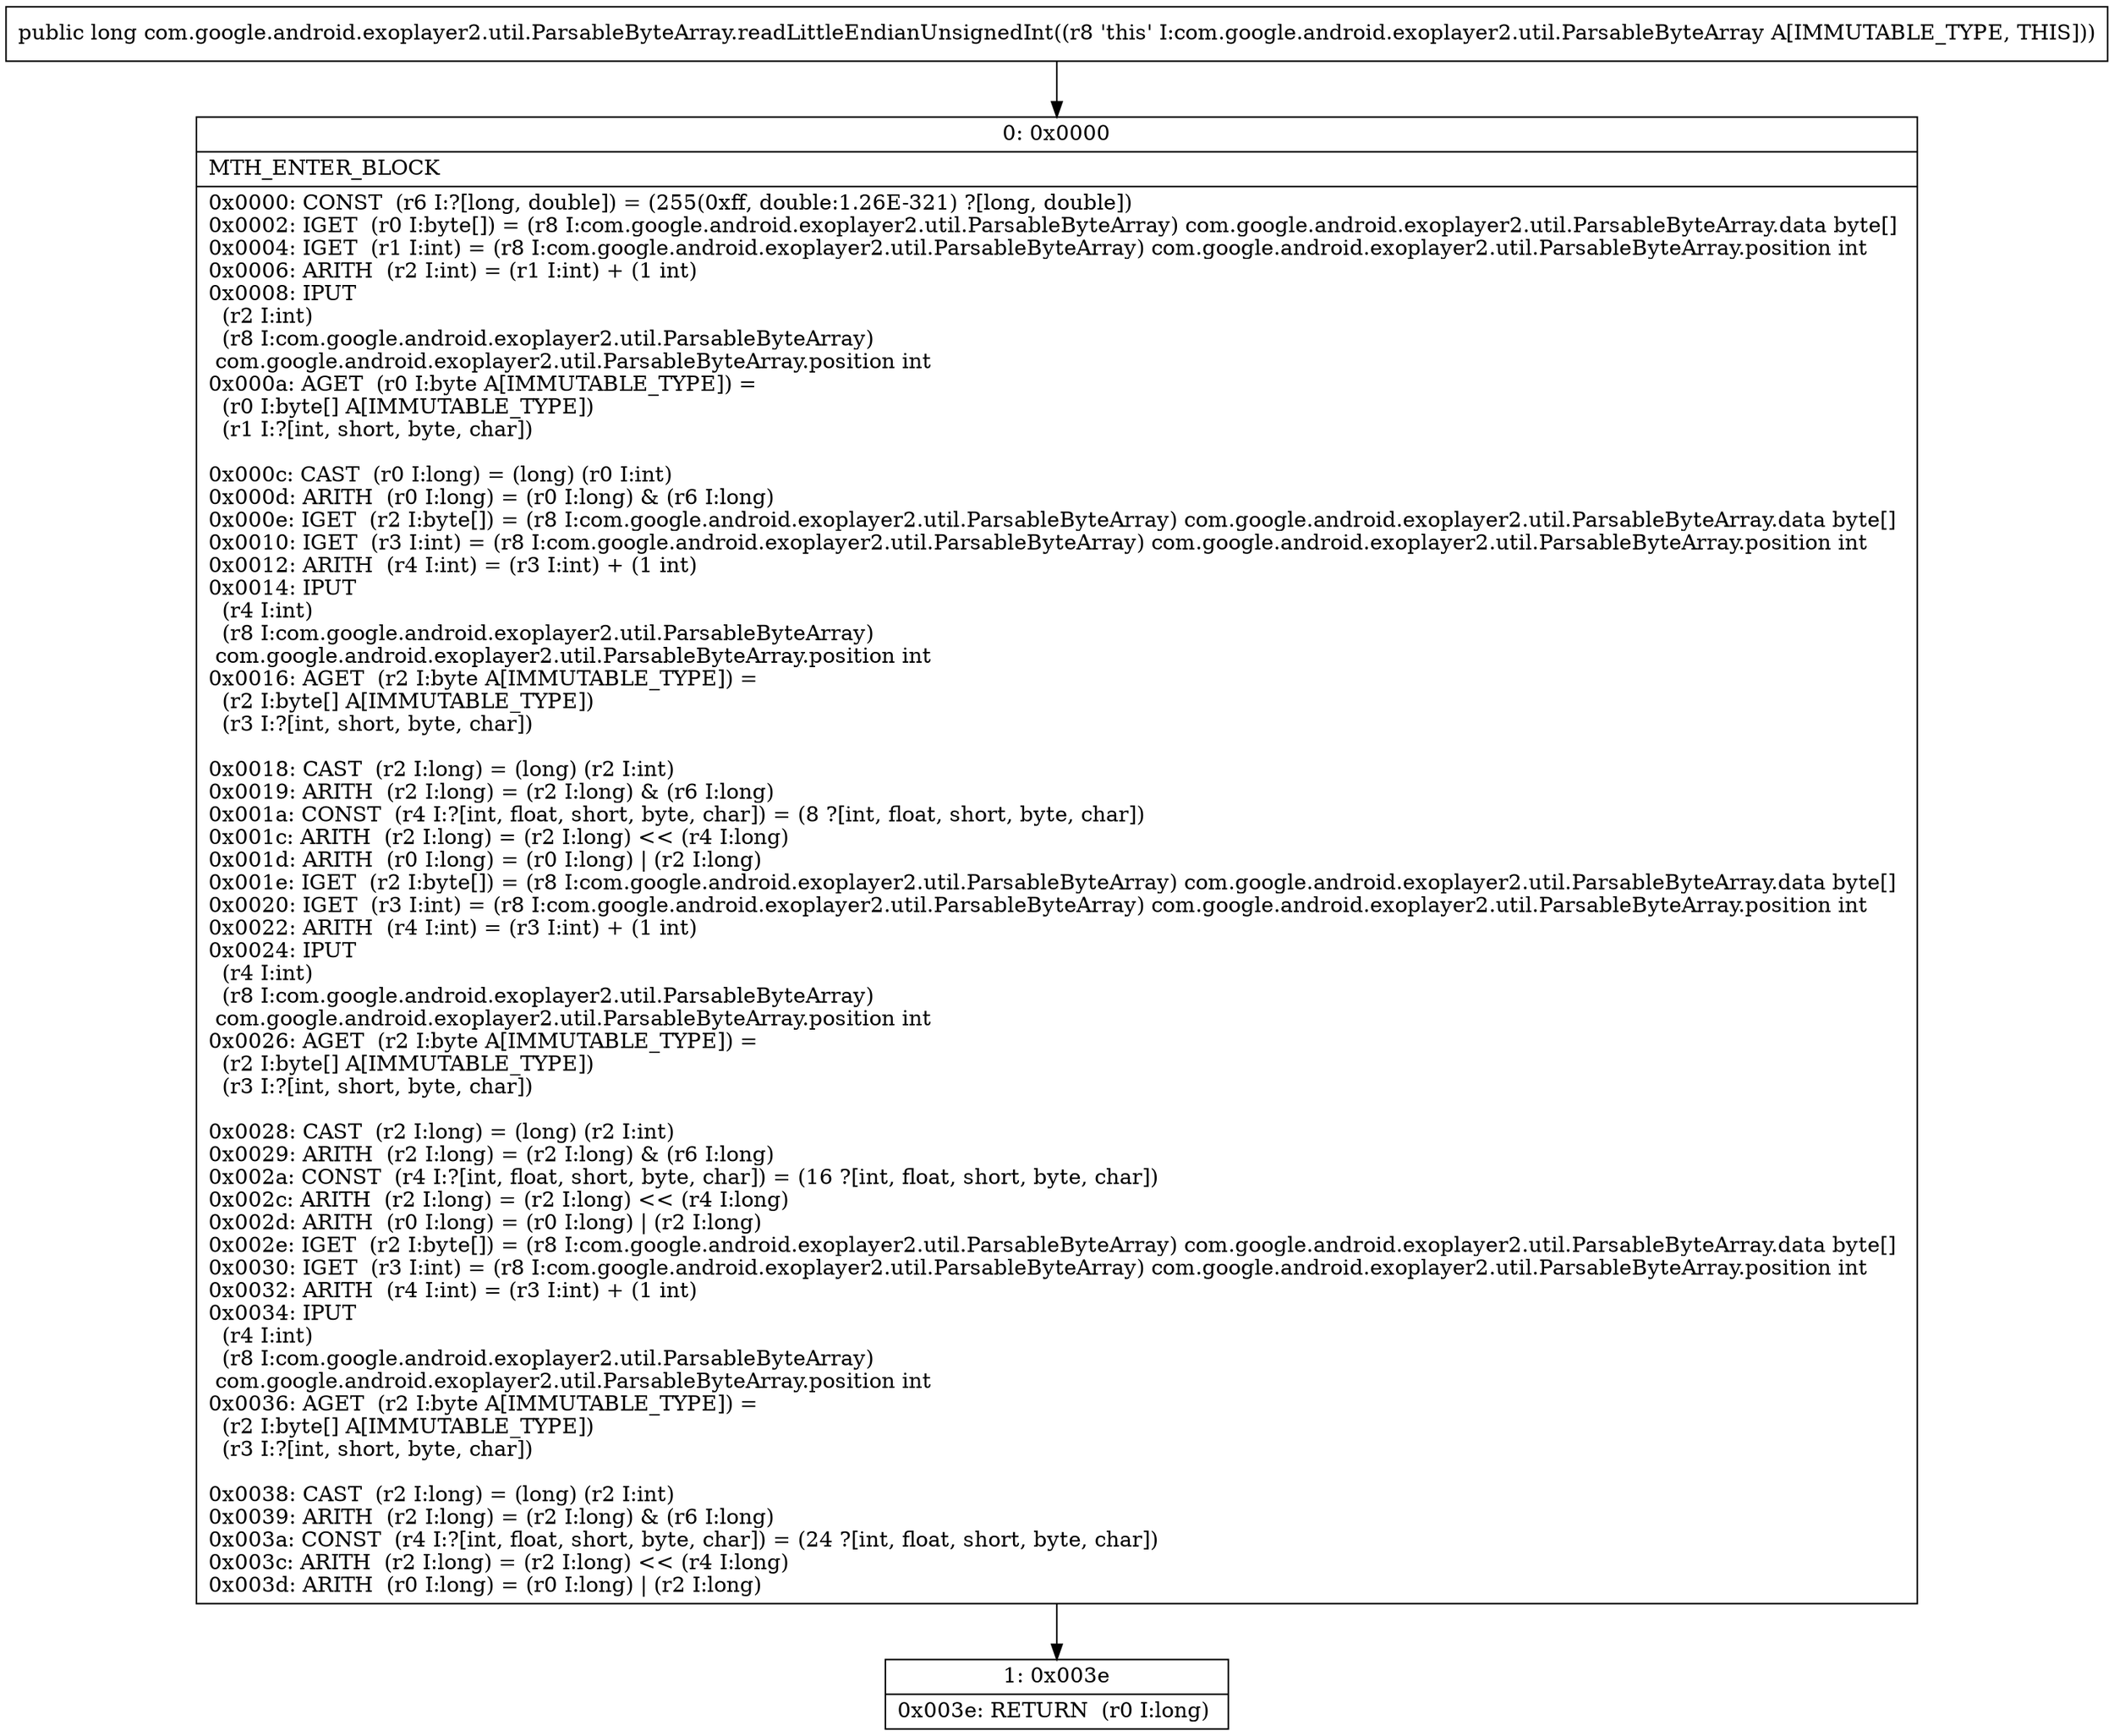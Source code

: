 digraph "CFG forcom.google.android.exoplayer2.util.ParsableByteArray.readLittleEndianUnsignedInt()J" {
Node_0 [shape=record,label="{0\:\ 0x0000|MTH_ENTER_BLOCK\l|0x0000: CONST  (r6 I:?[long, double]) = (255(0xff, double:1.26E\-321) ?[long, double]) \l0x0002: IGET  (r0 I:byte[]) = (r8 I:com.google.android.exoplayer2.util.ParsableByteArray) com.google.android.exoplayer2.util.ParsableByteArray.data byte[] \l0x0004: IGET  (r1 I:int) = (r8 I:com.google.android.exoplayer2.util.ParsableByteArray) com.google.android.exoplayer2.util.ParsableByteArray.position int \l0x0006: ARITH  (r2 I:int) = (r1 I:int) + (1 int) \l0x0008: IPUT  \l  (r2 I:int)\l  (r8 I:com.google.android.exoplayer2.util.ParsableByteArray)\l com.google.android.exoplayer2.util.ParsableByteArray.position int \l0x000a: AGET  (r0 I:byte A[IMMUTABLE_TYPE]) = \l  (r0 I:byte[] A[IMMUTABLE_TYPE])\l  (r1 I:?[int, short, byte, char])\l \l0x000c: CAST  (r0 I:long) = (long) (r0 I:int) \l0x000d: ARITH  (r0 I:long) = (r0 I:long) & (r6 I:long) \l0x000e: IGET  (r2 I:byte[]) = (r8 I:com.google.android.exoplayer2.util.ParsableByteArray) com.google.android.exoplayer2.util.ParsableByteArray.data byte[] \l0x0010: IGET  (r3 I:int) = (r8 I:com.google.android.exoplayer2.util.ParsableByteArray) com.google.android.exoplayer2.util.ParsableByteArray.position int \l0x0012: ARITH  (r4 I:int) = (r3 I:int) + (1 int) \l0x0014: IPUT  \l  (r4 I:int)\l  (r8 I:com.google.android.exoplayer2.util.ParsableByteArray)\l com.google.android.exoplayer2.util.ParsableByteArray.position int \l0x0016: AGET  (r2 I:byte A[IMMUTABLE_TYPE]) = \l  (r2 I:byte[] A[IMMUTABLE_TYPE])\l  (r3 I:?[int, short, byte, char])\l \l0x0018: CAST  (r2 I:long) = (long) (r2 I:int) \l0x0019: ARITH  (r2 I:long) = (r2 I:long) & (r6 I:long) \l0x001a: CONST  (r4 I:?[int, float, short, byte, char]) = (8 ?[int, float, short, byte, char]) \l0x001c: ARITH  (r2 I:long) = (r2 I:long) \<\< (r4 I:long) \l0x001d: ARITH  (r0 I:long) = (r0 I:long) \| (r2 I:long) \l0x001e: IGET  (r2 I:byte[]) = (r8 I:com.google.android.exoplayer2.util.ParsableByteArray) com.google.android.exoplayer2.util.ParsableByteArray.data byte[] \l0x0020: IGET  (r3 I:int) = (r8 I:com.google.android.exoplayer2.util.ParsableByteArray) com.google.android.exoplayer2.util.ParsableByteArray.position int \l0x0022: ARITH  (r4 I:int) = (r3 I:int) + (1 int) \l0x0024: IPUT  \l  (r4 I:int)\l  (r8 I:com.google.android.exoplayer2.util.ParsableByteArray)\l com.google.android.exoplayer2.util.ParsableByteArray.position int \l0x0026: AGET  (r2 I:byte A[IMMUTABLE_TYPE]) = \l  (r2 I:byte[] A[IMMUTABLE_TYPE])\l  (r3 I:?[int, short, byte, char])\l \l0x0028: CAST  (r2 I:long) = (long) (r2 I:int) \l0x0029: ARITH  (r2 I:long) = (r2 I:long) & (r6 I:long) \l0x002a: CONST  (r4 I:?[int, float, short, byte, char]) = (16 ?[int, float, short, byte, char]) \l0x002c: ARITH  (r2 I:long) = (r2 I:long) \<\< (r4 I:long) \l0x002d: ARITH  (r0 I:long) = (r0 I:long) \| (r2 I:long) \l0x002e: IGET  (r2 I:byte[]) = (r8 I:com.google.android.exoplayer2.util.ParsableByteArray) com.google.android.exoplayer2.util.ParsableByteArray.data byte[] \l0x0030: IGET  (r3 I:int) = (r8 I:com.google.android.exoplayer2.util.ParsableByteArray) com.google.android.exoplayer2.util.ParsableByteArray.position int \l0x0032: ARITH  (r4 I:int) = (r3 I:int) + (1 int) \l0x0034: IPUT  \l  (r4 I:int)\l  (r8 I:com.google.android.exoplayer2.util.ParsableByteArray)\l com.google.android.exoplayer2.util.ParsableByteArray.position int \l0x0036: AGET  (r2 I:byte A[IMMUTABLE_TYPE]) = \l  (r2 I:byte[] A[IMMUTABLE_TYPE])\l  (r3 I:?[int, short, byte, char])\l \l0x0038: CAST  (r2 I:long) = (long) (r2 I:int) \l0x0039: ARITH  (r2 I:long) = (r2 I:long) & (r6 I:long) \l0x003a: CONST  (r4 I:?[int, float, short, byte, char]) = (24 ?[int, float, short, byte, char]) \l0x003c: ARITH  (r2 I:long) = (r2 I:long) \<\< (r4 I:long) \l0x003d: ARITH  (r0 I:long) = (r0 I:long) \| (r2 I:long) \l}"];
Node_1 [shape=record,label="{1\:\ 0x003e|0x003e: RETURN  (r0 I:long) \l}"];
MethodNode[shape=record,label="{public long com.google.android.exoplayer2.util.ParsableByteArray.readLittleEndianUnsignedInt((r8 'this' I:com.google.android.exoplayer2.util.ParsableByteArray A[IMMUTABLE_TYPE, THIS])) }"];
MethodNode -> Node_0;
Node_0 -> Node_1;
}

